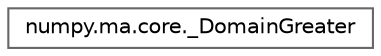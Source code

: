 digraph "Graphical Class Hierarchy"
{
 // LATEX_PDF_SIZE
  bgcolor="transparent";
  edge [fontname=Helvetica,fontsize=10,labelfontname=Helvetica,labelfontsize=10];
  node [fontname=Helvetica,fontsize=10,shape=box,height=0.2,width=0.4];
  rankdir="LR";
  Node0 [id="Node000000",label="numpy.ma.core._DomainGreater",height=0.2,width=0.4,color="grey40", fillcolor="white", style="filled",URL="$d0/dad/classnumpy_1_1ma_1_1core_1_1__DomainGreater.html",tooltip=" "];
}
